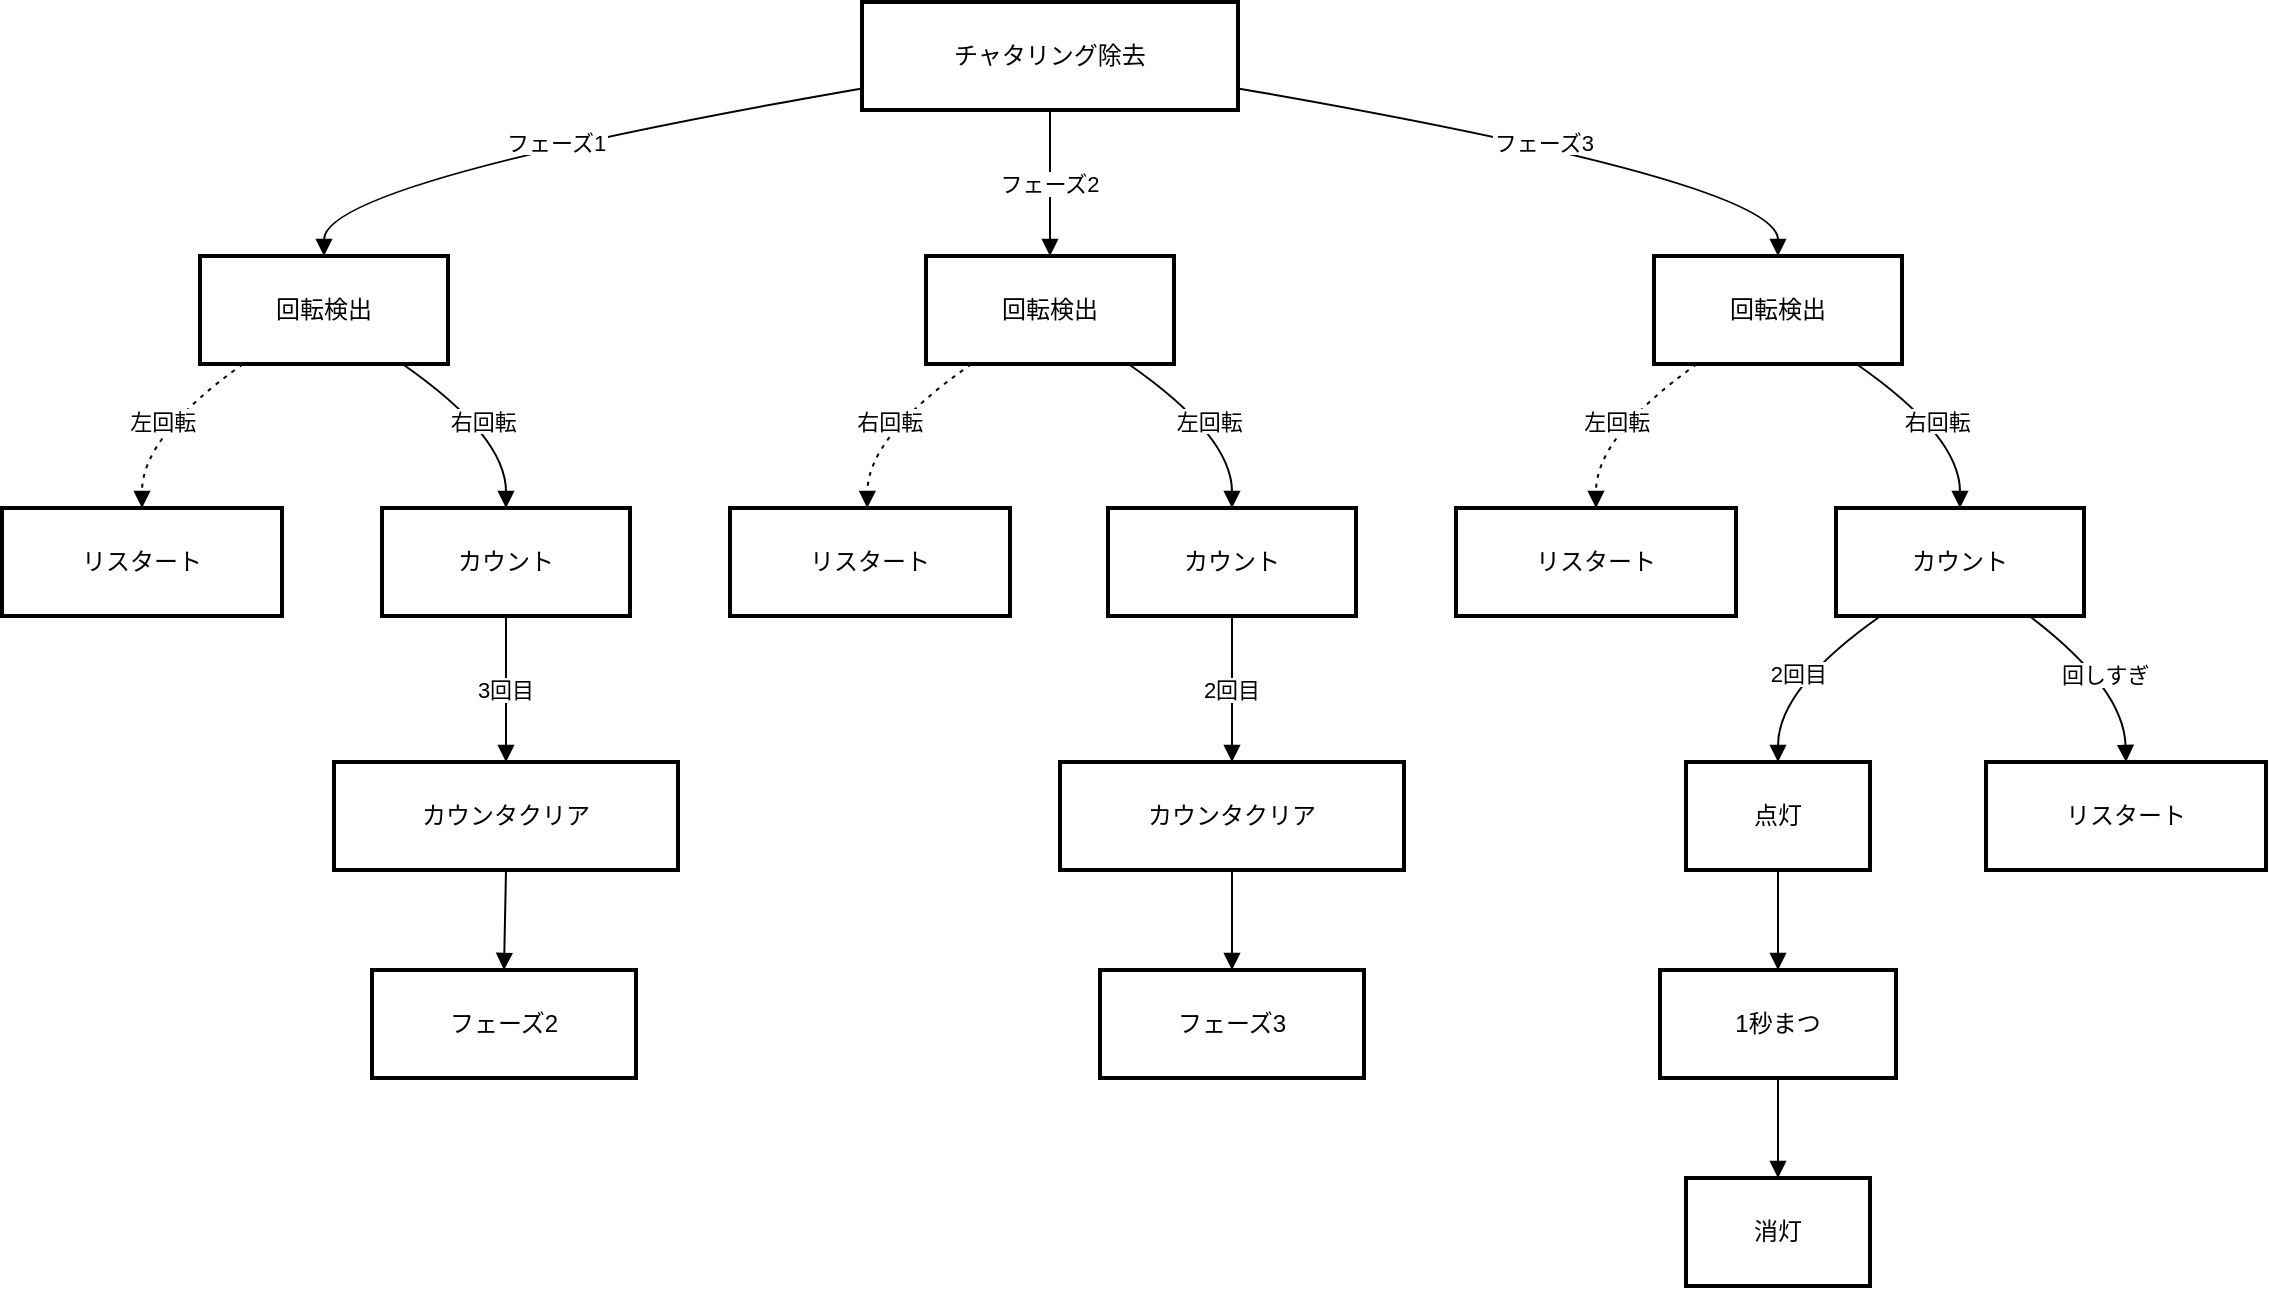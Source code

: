 <mxfile version="27.1.6">
  <diagram name="ページ1" id="zpUxl25FHofYy_UvwVe3">
    <mxGraphModel dx="1301" dy="1001" grid="1" gridSize="10" guides="1" tooltips="1" connect="1" arrows="1" fold="1" page="1" pageScale="1" pageWidth="827" pageHeight="1169" math="0" shadow="0">
      <root>
        <mxCell id="0" />
        <mxCell id="1" parent="0" />
        <mxCell id="jb2956fyOvQjMBUYvYKZ-27" value="チャタリング除去" style="whiteSpace=wrap;strokeWidth=2;" vertex="1" parent="1">
          <mxGeometry x="450" y="20" width="188" height="54" as="geometry" />
        </mxCell>
        <mxCell id="jb2956fyOvQjMBUYvYKZ-28" value="回転検出" style="whiteSpace=wrap;strokeWidth=2;" vertex="1" parent="1">
          <mxGeometry x="119" y="147" width="124" height="54" as="geometry" />
        </mxCell>
        <mxCell id="jb2956fyOvQjMBUYvYKZ-29" value="リスタート" style="whiteSpace=wrap;strokeWidth=2;" vertex="1" parent="1">
          <mxGeometry x="20" y="273" width="140" height="54" as="geometry" />
        </mxCell>
        <mxCell id="jb2956fyOvQjMBUYvYKZ-30" value="カウント" style="whiteSpace=wrap;strokeWidth=2;" vertex="1" parent="1">
          <mxGeometry x="210" y="273" width="124" height="54" as="geometry" />
        </mxCell>
        <mxCell id="jb2956fyOvQjMBUYvYKZ-31" value="カウンタクリア" style="whiteSpace=wrap;strokeWidth=2;" vertex="1" parent="1">
          <mxGeometry x="186" y="400" width="172" height="54" as="geometry" />
        </mxCell>
        <mxCell id="jb2956fyOvQjMBUYvYKZ-32" value="フェーズ2" style="whiteSpace=wrap;strokeWidth=2;" vertex="1" parent="1">
          <mxGeometry x="205" y="504" width="132" height="54" as="geometry" />
        </mxCell>
        <mxCell id="jb2956fyOvQjMBUYvYKZ-33" value="回転検出" style="whiteSpace=wrap;strokeWidth=2;" vertex="1" parent="1">
          <mxGeometry x="482" y="147" width="124" height="54" as="geometry" />
        </mxCell>
        <mxCell id="jb2956fyOvQjMBUYvYKZ-34" value="リスタート" style="whiteSpace=wrap;strokeWidth=2;" vertex="1" parent="1">
          <mxGeometry x="384" y="273" width="140" height="54" as="geometry" />
        </mxCell>
        <mxCell id="jb2956fyOvQjMBUYvYKZ-35" value="カウント" style="whiteSpace=wrap;strokeWidth=2;" vertex="1" parent="1">
          <mxGeometry x="573" y="273" width="124" height="54" as="geometry" />
        </mxCell>
        <mxCell id="jb2956fyOvQjMBUYvYKZ-36" value="カウンタクリア" style="whiteSpace=wrap;strokeWidth=2;" vertex="1" parent="1">
          <mxGeometry x="549" y="400" width="172" height="54" as="geometry" />
        </mxCell>
        <mxCell id="jb2956fyOvQjMBUYvYKZ-37" value="フェーズ3" style="whiteSpace=wrap;strokeWidth=2;" vertex="1" parent="1">
          <mxGeometry x="569" y="504" width="132" height="54" as="geometry" />
        </mxCell>
        <mxCell id="jb2956fyOvQjMBUYvYKZ-38" value="回転検出" style="whiteSpace=wrap;strokeWidth=2;" vertex="1" parent="1">
          <mxGeometry x="846" y="147" width="124" height="54" as="geometry" />
        </mxCell>
        <mxCell id="jb2956fyOvQjMBUYvYKZ-39" value="リスタート" style="whiteSpace=wrap;strokeWidth=2;" vertex="1" parent="1">
          <mxGeometry x="747" y="273" width="140" height="54" as="geometry" />
        </mxCell>
        <mxCell id="jb2956fyOvQjMBUYvYKZ-40" value="カウント" style="whiteSpace=wrap;strokeWidth=2;" vertex="1" parent="1">
          <mxGeometry x="937" y="273" width="124" height="54" as="geometry" />
        </mxCell>
        <mxCell id="jb2956fyOvQjMBUYvYKZ-41" value="点灯" style="whiteSpace=wrap;strokeWidth=2;" vertex="1" parent="1">
          <mxGeometry x="862" y="400" width="92" height="54" as="geometry" />
        </mxCell>
        <mxCell id="jb2956fyOvQjMBUYvYKZ-42" value="1秒まつ" style="whiteSpace=wrap;strokeWidth=2;" vertex="1" parent="1">
          <mxGeometry x="849" y="504" width="118" height="54" as="geometry" />
        </mxCell>
        <mxCell id="jb2956fyOvQjMBUYvYKZ-43" value="消灯" style="whiteSpace=wrap;strokeWidth=2;" vertex="1" parent="1">
          <mxGeometry x="862" y="608" width="92" height="54" as="geometry" />
        </mxCell>
        <mxCell id="jb2956fyOvQjMBUYvYKZ-44" value="リスタート" style="whiteSpace=wrap;strokeWidth=2;" vertex="1" parent="1">
          <mxGeometry x="1012" y="400" width="140" height="54" as="geometry" />
        </mxCell>
        <mxCell id="jb2956fyOvQjMBUYvYKZ-45" value="フェーズ1" style="curved=1;startArrow=none;endArrow=block;exitX=0;exitY=0.8;entryX=0.5;entryY=-0.01;rounded=0;" edge="1" parent="1" source="jb2956fyOvQjMBUYvYKZ-27" target="jb2956fyOvQjMBUYvYKZ-28">
          <mxGeometry relative="1" as="geometry">
            <Array as="points">
              <mxPoint x="181" y="110" />
            </Array>
          </mxGeometry>
        </mxCell>
        <mxCell id="jb2956fyOvQjMBUYvYKZ-46" value="フェーズ2" style="curved=1;startArrow=none;endArrow=block;exitX=0.5;exitY=1;entryX=0.5;entryY=-0.01;rounded=0;" edge="1" parent="1" source="jb2956fyOvQjMBUYvYKZ-27" target="jb2956fyOvQjMBUYvYKZ-33">
          <mxGeometry relative="1" as="geometry">
            <Array as="points" />
          </mxGeometry>
        </mxCell>
        <mxCell id="jb2956fyOvQjMBUYvYKZ-47" value="フェーズ3" style="curved=1;startArrow=none;endArrow=block;exitX=1;exitY=0.8;entryX=0.5;entryY=-0.01;rounded=0;" edge="1" parent="1" source="jb2956fyOvQjMBUYvYKZ-27" target="jb2956fyOvQjMBUYvYKZ-38">
          <mxGeometry relative="1" as="geometry">
            <Array as="points">
              <mxPoint x="908" y="110" />
            </Array>
          </mxGeometry>
        </mxCell>
        <mxCell id="jb2956fyOvQjMBUYvYKZ-48" value="左回転" style="curved=1;dashed=1;dashPattern=2 3;startArrow=none;endArrow=block;exitX=0.18;exitY=0.99;entryX=0.5;entryY=0;rounded=0;" edge="1" parent="1" source="jb2956fyOvQjMBUYvYKZ-28" target="jb2956fyOvQjMBUYvYKZ-29">
          <mxGeometry relative="1" as="geometry">
            <Array as="points">
              <mxPoint x="90" y="237" />
            </Array>
          </mxGeometry>
        </mxCell>
        <mxCell id="jb2956fyOvQjMBUYvYKZ-49" value="右回転" style="curved=1;startArrow=none;endArrow=block;exitX=0.81;exitY=0.99;entryX=0.5;entryY=0;rounded=0;" edge="1" parent="1" source="jb2956fyOvQjMBUYvYKZ-28" target="jb2956fyOvQjMBUYvYKZ-30">
          <mxGeometry relative="1" as="geometry">
            <Array as="points">
              <mxPoint x="272" y="237" />
            </Array>
          </mxGeometry>
        </mxCell>
        <mxCell id="jb2956fyOvQjMBUYvYKZ-50" value="3回目" style="curved=1;startArrow=none;endArrow=block;exitX=0.5;exitY=1;entryX=0.5;entryY=-0.01;rounded=0;" edge="1" parent="1" source="jb2956fyOvQjMBUYvYKZ-30" target="jb2956fyOvQjMBUYvYKZ-31">
          <mxGeometry relative="1" as="geometry">
            <Array as="points" />
          </mxGeometry>
        </mxCell>
        <mxCell id="jb2956fyOvQjMBUYvYKZ-51" value="" style="curved=1;startArrow=none;endArrow=block;exitX=0.5;exitY=0.99;entryX=0.5;entryY=-0.01;rounded=0;" edge="1" parent="1" source="jb2956fyOvQjMBUYvYKZ-31" target="jb2956fyOvQjMBUYvYKZ-32">
          <mxGeometry relative="1" as="geometry">
            <Array as="points" />
          </mxGeometry>
        </mxCell>
        <mxCell id="jb2956fyOvQjMBUYvYKZ-52" value="右回転" style="curved=1;dashed=1;dashPattern=2 3;startArrow=none;endArrow=block;exitX=0.19;exitY=0.99;entryX=0.49;entryY=0;rounded=0;" edge="1" parent="1" source="jb2956fyOvQjMBUYvYKZ-33" target="jb2956fyOvQjMBUYvYKZ-34">
          <mxGeometry relative="1" as="geometry">
            <Array as="points">
              <mxPoint x="453" y="237" />
            </Array>
          </mxGeometry>
        </mxCell>
        <mxCell id="jb2956fyOvQjMBUYvYKZ-53" value="左回転" style="curved=1;startArrow=none;endArrow=block;exitX=0.81;exitY=0.99;entryX=0.5;entryY=0;rounded=0;" edge="1" parent="1" source="jb2956fyOvQjMBUYvYKZ-33" target="jb2956fyOvQjMBUYvYKZ-35">
          <mxGeometry relative="1" as="geometry">
            <Array as="points">
              <mxPoint x="635" y="237" />
            </Array>
          </mxGeometry>
        </mxCell>
        <mxCell id="jb2956fyOvQjMBUYvYKZ-54" value="2回目" style="curved=1;startArrow=none;endArrow=block;exitX=0.5;exitY=1;entryX=0.5;entryY=-0.01;rounded=0;" edge="1" parent="1" source="jb2956fyOvQjMBUYvYKZ-35" target="jb2956fyOvQjMBUYvYKZ-36">
          <mxGeometry relative="1" as="geometry">
            <Array as="points" />
          </mxGeometry>
        </mxCell>
        <mxCell id="jb2956fyOvQjMBUYvYKZ-55" value="" style="curved=1;startArrow=none;endArrow=block;exitX=0.5;exitY=0.99;entryX=0.5;entryY=-0.01;rounded=0;" edge="1" parent="1" source="jb2956fyOvQjMBUYvYKZ-36" target="jb2956fyOvQjMBUYvYKZ-37">
          <mxGeometry relative="1" as="geometry">
            <Array as="points" />
          </mxGeometry>
        </mxCell>
        <mxCell id="jb2956fyOvQjMBUYvYKZ-56" value="左回転" style="curved=1;dashed=1;dashPattern=2 3;startArrow=none;endArrow=block;exitX=0.18;exitY=0.99;entryX=0.5;entryY=0;rounded=0;" edge="1" parent="1" source="jb2956fyOvQjMBUYvYKZ-38" target="jb2956fyOvQjMBUYvYKZ-39">
          <mxGeometry relative="1" as="geometry">
            <Array as="points">
              <mxPoint x="817" y="237" />
            </Array>
          </mxGeometry>
        </mxCell>
        <mxCell id="jb2956fyOvQjMBUYvYKZ-57" value="右回転" style="curved=1;startArrow=none;endArrow=block;exitX=0.81;exitY=0.99;entryX=0.5;entryY=0;rounded=0;" edge="1" parent="1" source="jb2956fyOvQjMBUYvYKZ-38" target="jb2956fyOvQjMBUYvYKZ-40">
          <mxGeometry relative="1" as="geometry">
            <Array as="points">
              <mxPoint x="999" y="237" />
            </Array>
          </mxGeometry>
        </mxCell>
        <mxCell id="jb2956fyOvQjMBUYvYKZ-58" value="2回目" style="curved=1;startArrow=none;endArrow=block;exitX=0.18;exitY=1;entryX=0.5;entryY=-0.01;rounded=0;" edge="1" parent="1" source="jb2956fyOvQjMBUYvYKZ-40" target="jb2956fyOvQjMBUYvYKZ-41">
          <mxGeometry relative="1" as="geometry">
            <Array as="points">
              <mxPoint x="908" y="363" />
            </Array>
          </mxGeometry>
        </mxCell>
        <mxCell id="jb2956fyOvQjMBUYvYKZ-59" value="回しすぎ" style="curved=1;startArrow=none;endArrow=block;exitX=0.78;exitY=1;entryX=0.5;entryY=-0.01;rounded=0;" edge="1" parent="1" source="jb2956fyOvQjMBUYvYKZ-40" target="jb2956fyOvQjMBUYvYKZ-44">
          <mxGeometry relative="1" as="geometry">
            <Array as="points">
              <mxPoint x="1081" y="363" />
            </Array>
          </mxGeometry>
        </mxCell>
        <mxCell id="jb2956fyOvQjMBUYvYKZ-60" value="" style="curved=1;startArrow=none;endArrow=block;exitX=0.5;exitY=0.99;entryX=0.5;entryY=-0.01;rounded=0;" edge="1" parent="1" source="jb2956fyOvQjMBUYvYKZ-41" target="jb2956fyOvQjMBUYvYKZ-42">
          <mxGeometry relative="1" as="geometry">
            <Array as="points" />
          </mxGeometry>
        </mxCell>
        <mxCell id="jb2956fyOvQjMBUYvYKZ-61" value="" style="curved=1;startArrow=none;endArrow=block;exitX=0.5;exitY=0.99;entryX=0.5;entryY=-0.01;rounded=0;" edge="1" parent="1" source="jb2956fyOvQjMBUYvYKZ-42" target="jb2956fyOvQjMBUYvYKZ-43">
          <mxGeometry relative="1" as="geometry">
            <Array as="points" />
          </mxGeometry>
        </mxCell>
      </root>
    </mxGraphModel>
  </diagram>
</mxfile>
